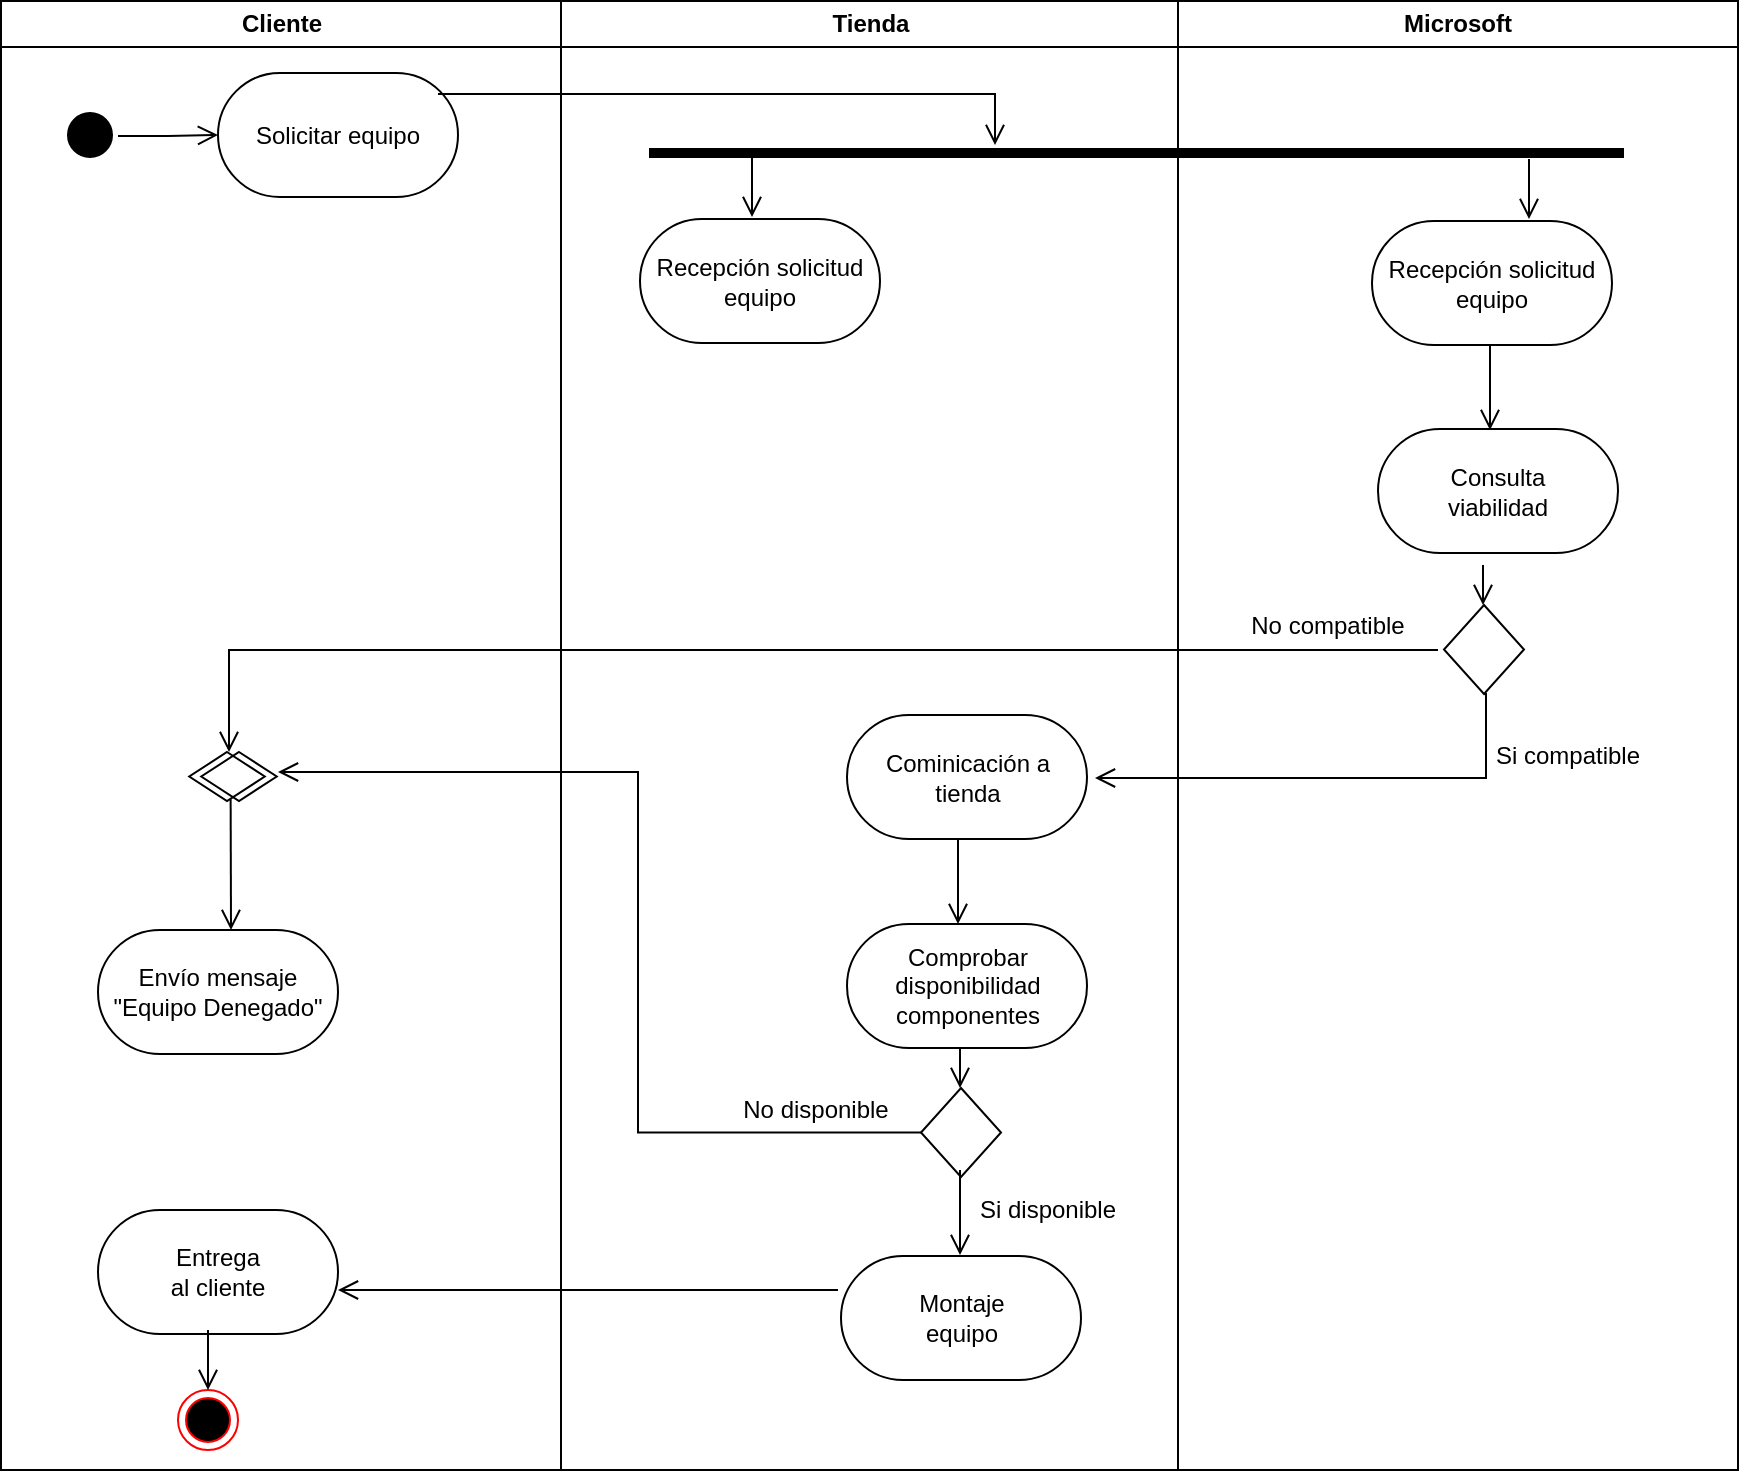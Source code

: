 <mxfile version="14.5.7" type="github">
  <diagram name="Page-1" id="e7e014a7-5840-1c2e-5031-d8a46d1fe8dd">
    <mxGraphModel dx="1422" dy="781" grid="1" gridSize="10" guides="1" tooltips="1" connect="1" arrows="1" fold="1" page="1" pageScale="1" pageWidth="1169" pageHeight="826" background="#ffffff" math="0" shadow="0">
      <root>
        <mxCell id="0" />
        <mxCell id="1" parent="0" />
        <mxCell id="2" value="Cliente" style="swimlane;whiteSpace=wrap" parent="1" vertex="1">
          <mxGeometry x="201.5" y="35.5" width="280" height="734.5" as="geometry" />
        </mxCell>
        <mxCell id="ZA-KN9Rf8BJQ1v--GHor-42" value="Solicitar equipo" style="rounded=1;whiteSpace=wrap;html=1;arcSize=50;" vertex="1" parent="2">
          <mxGeometry x="108.5" y="36" width="120" height="62" as="geometry" />
        </mxCell>
        <mxCell id="ZA-KN9Rf8BJQ1v--GHor-43" value="" style="edgeStyle=elbowEdgeStyle;elbow=horizontal;verticalAlign=bottom;endArrow=open;endSize=8;endFill=1;rounded=0" edge="1" parent="2">
          <mxGeometry x="290" y="19" as="geometry">
            <mxPoint x="496.5" y="72" as="targetPoint" />
            <mxPoint x="218.5" y="46.5" as="sourcePoint" />
            <Array as="points">
              <mxPoint x="497" y="52" />
            </Array>
          </mxGeometry>
        </mxCell>
        <mxCell id="38" value="" style="ellipse;shape=endState;fillColor=#000000;strokeColor=#ff0000" parent="2" vertex="1">
          <mxGeometry x="88.5" y="694.5" width="30" height="30" as="geometry" />
        </mxCell>
        <mxCell id="ZA-KN9Rf8BJQ1v--GHor-61" value="Envío mensaje &quot;Equipo Denegado&quot;" style="rounded=1;whiteSpace=wrap;html=1;arcSize=50;" vertex="1" parent="2">
          <mxGeometry x="48.5" y="464.5" width="120" height="62" as="geometry" />
        </mxCell>
        <mxCell id="ZA-KN9Rf8BJQ1v--GHor-66" value="" style="rhombus;whiteSpace=wrap;html=1;strokeColor=#000000;fillColor=none;" vertex="1" parent="2">
          <mxGeometry x="94.13" y="375.5" width="37.75" height="24.5" as="geometry" />
        </mxCell>
        <mxCell id="ZA-KN9Rf8BJQ1v--GHor-84" value="&lt;div&gt;Entrega &lt;br&gt;&lt;/div&gt;&lt;div&gt;al cliente&lt;/div&gt;" style="rounded=1;whiteSpace=wrap;html=1;arcSize=50;" vertex="1" parent="2">
          <mxGeometry x="48.5" y="604.5" width="120" height="62" as="geometry" />
        </mxCell>
        <mxCell id="ZA-KN9Rf8BJQ1v--GHor-85" value="" style="edgeStyle=elbowEdgeStyle;elbow=horizontal;verticalAlign=bottom;endArrow=open;endSize=8;endFill=1;rounded=0;" edge="1" parent="2">
          <mxGeometry x="37" y="245.5" as="geometry">
            <mxPoint x="103" y="694.5" as="targetPoint" />
            <mxPoint x="103.5" y="664.5" as="sourcePoint" />
            <Array as="points" />
          </mxGeometry>
        </mxCell>
        <mxCell id="5" value="" style="ellipse;shape=startState;fillColor=#000000;" parent="2" vertex="1">
          <mxGeometry x="29.5" y="52" width="30" height="30" as="geometry" />
        </mxCell>
        <mxCell id="3" value="Tienda" style="swimlane;whiteSpace=wrap" parent="1" vertex="1">
          <mxGeometry x="481.5" y="35.5" width="308.5" height="734.5" as="geometry" />
        </mxCell>
        <mxCell id="ZA-KN9Rf8BJQ1v--GHor-45" value="" style="html=1;points=[];perimeter=orthogonalPerimeter;fillColor=#000000;strokeColor=none;rotation=90;" vertex="1" parent="3">
          <mxGeometry x="285.25" y="-167.75" width="5" height="487.5" as="geometry" />
        </mxCell>
        <mxCell id="ZA-KN9Rf8BJQ1v--GHor-46" value="" style="edgeStyle=elbowEdgeStyle;elbow=horizontal;verticalAlign=bottom;endArrow=open;endSize=8;endFill=1;rounded=0" edge="1" parent="3">
          <mxGeometry x="240" y="41" as="geometry">
            <mxPoint x="95.5" y="108" as="targetPoint" />
            <mxPoint x="95.5" y="78" as="sourcePoint" />
          </mxGeometry>
        </mxCell>
        <mxCell id="ZA-KN9Rf8BJQ1v--GHor-56" value="" style="edgeStyle=elbowEdgeStyle;elbow=horizontal;verticalAlign=bottom;endArrow=open;endSize=8;endFill=1;rounded=0;exitX=0.5;exitY=1;exitDx=0;exitDy=0;" edge="1" parent="3" source="ZA-KN9Rf8BJQ1v--GHor-57">
          <mxGeometry x="330" y="225" as="geometry">
            <mxPoint x="178.5" y="404.5" as="targetPoint" />
            <mxPoint x="185.5" y="252" as="sourcePoint" />
            <Array as="points" />
          </mxGeometry>
        </mxCell>
        <mxCell id="ZA-KN9Rf8BJQ1v--GHor-57" value="Cominicación a tienda" style="rounded=1;whiteSpace=wrap;html=1;arcSize=50;" vertex="1" parent="3">
          <mxGeometry x="143" y="357" width="120" height="62" as="geometry" />
        </mxCell>
        <mxCell id="ZA-KN9Rf8BJQ1v--GHor-69" value="" style="edgeStyle=elbowEdgeStyle;elbow=horizontal;verticalAlign=bottom;endArrow=open;endSize=8;endFill=1;rounded=0;entryX=0.5;entryY=0;entryDx=0;entryDy=0;" edge="1" parent="3" target="ZA-KN9Rf8BJQ1v--GHor-66">
          <mxGeometry x="-148.5" y="192" as="geometry">
            <mxPoint x="259.5" y="280.5" as="targetPoint" />
            <mxPoint x="438.5" y="324.5" as="sourcePoint" />
            <Array as="points">
              <mxPoint x="-166" y="295" />
            </Array>
          </mxGeometry>
        </mxCell>
        <mxCell id="ZA-KN9Rf8BJQ1v--GHor-76" value="" style="edgeStyle=elbowEdgeStyle;elbow=horizontal;verticalAlign=bottom;endArrow=open;endSize=8;endFill=1;rounded=0;" edge="1" parent="3">
          <mxGeometry x="-818" y="43" as="geometry">
            <mxPoint x="198.5" y="461.5" as="targetPoint" />
            <mxPoint x="198.5" y="419" as="sourcePoint" />
          </mxGeometry>
        </mxCell>
        <mxCell id="ZA-KN9Rf8BJQ1v--GHor-77" value="Comprobar disponibilidad componentes" style="rounded=1;whiteSpace=wrap;html=1;arcSize=50;" vertex="1" parent="3">
          <mxGeometry x="143" y="461.5" width="120" height="62" as="geometry" />
        </mxCell>
        <mxCell id="ZA-KN9Rf8BJQ1v--GHor-78" value="" style="rhombus;whiteSpace=wrap;html=1;strokeColor=#000000;" vertex="1" parent="3">
          <mxGeometry x="180" y="543.5" width="40" height="44.5" as="geometry" />
        </mxCell>
        <mxCell id="ZA-KN9Rf8BJQ1v--GHor-79" value="" style="edgeStyle=elbowEdgeStyle;elbow=horizontal;verticalAlign=bottom;endArrow=open;endSize=8;endFill=1;rounded=0" edge="1" parent="3">
          <mxGeometry x="-1160.5" y="279" as="geometry">
            <mxPoint x="199.5" y="543.5" as="targetPoint" />
            <mxPoint x="199.5" y="523.5" as="sourcePoint" />
          </mxGeometry>
        </mxCell>
        <mxCell id="ZA-KN9Rf8BJQ1v--GHor-81" value="" style="edgeStyle=elbowEdgeStyle;elbow=horizontal;verticalAlign=bottom;endArrow=open;endSize=8;endFill=1;rounded=0;" edge="1" parent="3">
          <mxGeometry x="-1298.5" y="173" as="geometry">
            <mxPoint x="199.5" y="627" as="targetPoint" />
            <mxPoint x="199.5" y="584.5" as="sourcePoint" />
          </mxGeometry>
        </mxCell>
        <mxCell id="ZA-KN9Rf8BJQ1v--GHor-82" value="&lt;div&gt;Montaje&lt;/div&gt;&lt;div&gt;equipo&lt;/div&gt;" style="rounded=1;whiteSpace=wrap;html=1;arcSize=50;" vertex="1" parent="3">
          <mxGeometry x="140" y="627.5" width="120" height="62" as="geometry" />
        </mxCell>
        <mxCell id="ZA-KN9Rf8BJQ1v--GHor-83" value="" style="edgeStyle=elbowEdgeStyle;elbow=horizontal;verticalAlign=bottom;endArrow=open;endSize=8;endFill=1;rounded=0;" edge="1" parent="3">
          <mxGeometry x="-1419.5" y="225.75" as="geometry">
            <mxPoint x="-111.5" y="644.5" as="targetPoint" />
            <mxPoint x="138.5" y="644.5" as="sourcePoint" />
            <Array as="points">
              <mxPoint x="39" y="655" />
            </Array>
          </mxGeometry>
        </mxCell>
        <mxCell id="ZA-KN9Rf8BJQ1v--GHor-89" value="Si disponible" style="text;html=1;strokeColor=none;fillColor=none;align=center;verticalAlign=middle;whiteSpace=wrap;rounded=0;" vertex="1" parent="3">
          <mxGeometry x="198.5" y="594.5" width="90" height="20" as="geometry" />
        </mxCell>
        <mxCell id="ZA-KN9Rf8BJQ1v--GHor-90" value="No disponible" style="text;html=1;strokeColor=none;fillColor=none;align=center;verticalAlign=middle;whiteSpace=wrap;rounded=0;" vertex="1" parent="3">
          <mxGeometry x="82.5" y="544.5" width="90" height="20" as="geometry" />
        </mxCell>
        <mxCell id="4" value="Microsoft" style="swimlane;whiteSpace=wrap" parent="1" vertex="1">
          <mxGeometry x="790" y="35.5" width="280" height="734.5" as="geometry" />
        </mxCell>
        <mxCell id="ZA-KN9Rf8BJQ1v--GHor-48" value="" style="edgeStyle=elbowEdgeStyle;elbow=horizontal;verticalAlign=bottom;endArrow=open;endSize=8;endFill=1;rounded=0" edge="1" parent="4">
          <mxGeometry x="-124.5" y="-86" as="geometry">
            <mxPoint x="175.5" y="109" as="targetPoint" />
            <mxPoint x="175.5" y="79" as="sourcePoint" />
          </mxGeometry>
        </mxCell>
        <mxCell id="ZA-KN9Rf8BJQ1v--GHor-49" value="&lt;div&gt;Consulta &lt;br&gt;&lt;/div&gt;&lt;div&gt;viabilidad&lt;/div&gt;" style="rounded=1;whiteSpace=wrap;html=1;arcSize=50;" vertex="1" parent="4">
          <mxGeometry x="100" y="214" width="120" height="62" as="geometry" />
        </mxCell>
        <mxCell id="ZA-KN9Rf8BJQ1v--GHor-55" value="" style="rhombus;whiteSpace=wrap;html=1;strokeColor=#000000;" vertex="1" parent="4">
          <mxGeometry x="133" y="302" width="40" height="44.5" as="geometry" />
        </mxCell>
        <mxCell id="ZA-KN9Rf8BJQ1v--GHor-70" value="" style="edgeStyle=elbowEdgeStyle;elbow=horizontal;verticalAlign=bottom;endArrow=open;endSize=8;endFill=1;rounded=0" edge="1" parent="4">
          <mxGeometry x="-417.5" y="73" as="geometry">
            <mxPoint x="152.5" y="302" as="targetPoint" />
            <mxPoint x="152.5" y="282" as="sourcePoint" />
          </mxGeometry>
        </mxCell>
        <mxCell id="ZA-KN9Rf8BJQ1v--GHor-86" value="Si compatible" style="text;html=1;strokeColor=none;fillColor=none;align=center;verticalAlign=middle;whiteSpace=wrap;rounded=0;" vertex="1" parent="4">
          <mxGeometry x="150" y="367.5" width="90" height="20" as="geometry" />
        </mxCell>
        <mxCell id="ZA-KN9Rf8BJQ1v--GHor-88" value="No compatible" style="text;html=1;strokeColor=none;fillColor=none;align=center;verticalAlign=middle;whiteSpace=wrap;rounded=0;" vertex="1" parent="4">
          <mxGeometry x="30" y="302" width="90" height="20" as="geometry" />
        </mxCell>
        <mxCell id="6" value="" style="edgeStyle=elbowEdgeStyle;elbow=horizontal;verticalAlign=bottom;endArrow=open;endSize=8;endFill=1;rounded=0" parent="1" target="ZA-KN9Rf8BJQ1v--GHor-42" edge="1">
          <mxGeometry x="301.5" y="75.5" as="geometry">
            <mxPoint x="317" y="145.5" as="targetPoint" />
            <mxPoint x="260" y="103" as="sourcePoint" />
          </mxGeometry>
        </mxCell>
        <mxCell id="ZA-KN9Rf8BJQ1v--GHor-50" value="Recepción solicitud equipo" style="rounded=1;whiteSpace=wrap;html=1;arcSize=50;" vertex="1" parent="1">
          <mxGeometry x="521" y="144.5" width="120" height="62" as="geometry" />
        </mxCell>
        <mxCell id="ZA-KN9Rf8BJQ1v--GHor-51" value="Recepción solicitud equipo" style="rounded=1;whiteSpace=wrap;html=1;arcSize=50;" vertex="1" parent="1">
          <mxGeometry x="887" y="145.5" width="120" height="62" as="geometry" />
        </mxCell>
        <mxCell id="ZA-KN9Rf8BJQ1v--GHor-52" value="" style="edgeStyle=elbowEdgeStyle;elbow=horizontal;verticalAlign=bottom;endArrow=open;endSize=8;endFill=1;rounded=0;" edge="1" parent="1">
          <mxGeometry x="-70.5" y="-168.5" as="geometry">
            <mxPoint x="946" y="250" as="targetPoint" />
            <mxPoint x="946" y="207.5" as="sourcePoint" />
          </mxGeometry>
        </mxCell>
        <mxCell id="ZA-KN9Rf8BJQ1v--GHor-58" value="" style="edgeStyle=elbowEdgeStyle;elbow=horizontal;verticalAlign=bottom;endArrow=open;endSize=8;endFill=1;rounded=0;exitX=0.5;exitY=1;exitDx=0;exitDy=0;" edge="1" parent="1" source="ZA-KN9Rf8BJQ1v--GHor-55">
          <mxGeometry x="815.5" y="260.5" as="geometry">
            <mxPoint x="748.5" y="424" as="targetPoint" />
            <mxPoint x="944" y="393" as="sourcePoint" />
            <Array as="points">
              <mxPoint x="944" y="424" />
              <mxPoint x="1429" y="566" />
            </Array>
          </mxGeometry>
        </mxCell>
        <mxCell id="ZA-KN9Rf8BJQ1v--GHor-73" value="" style="rhombus;whiteSpace=wrap;html=1;strokeColor=#000000;fillColor=none;" vertex="1" parent="1">
          <mxGeometry x="301.63" y="411" width="37.75" height="24.5" as="geometry" />
        </mxCell>
        <mxCell id="ZA-KN9Rf8BJQ1v--GHor-75" value="" style="edgeStyle=elbowEdgeStyle;elbow=horizontal;verticalAlign=bottom;endArrow=open;endSize=8;endFill=1;rounded=0;exitX=0.389;exitY=0.966;exitDx=0;exitDy=0;exitPerimeter=0;" edge="1" parent="1" source="ZA-KN9Rf8BJQ1v--GHor-73" target="ZA-KN9Rf8BJQ1v--GHor-61">
          <mxGeometry x="250" y="51" as="geometry">
            <mxPoint x="587" y="153.5" as="targetPoint" />
            <mxPoint x="587" y="123.5" as="sourcePoint" />
            <Array as="points" />
          </mxGeometry>
        </mxCell>
        <mxCell id="ZA-KN9Rf8BJQ1v--GHor-80" value="" style="edgeStyle=elbowEdgeStyle;elbow=horizontal;verticalAlign=bottom;endArrow=open;endSize=8;endFill=1;rounded=0;exitX=0;exitY=0.5;exitDx=0;exitDy=0;" edge="1" parent="1" source="ZA-KN9Rf8BJQ1v--GHor-78">
          <mxGeometry x="487" y="458.75" as="geometry">
            <mxPoint x="340" y="421" as="targetPoint" />
            <mxPoint x="650" y="600" as="sourcePoint" />
            <Array as="points">
              <mxPoint x="520" y="510" />
              <mxPoint x="1100.5" y="764.25" />
            </Array>
          </mxGeometry>
        </mxCell>
      </root>
    </mxGraphModel>
  </diagram>
</mxfile>
